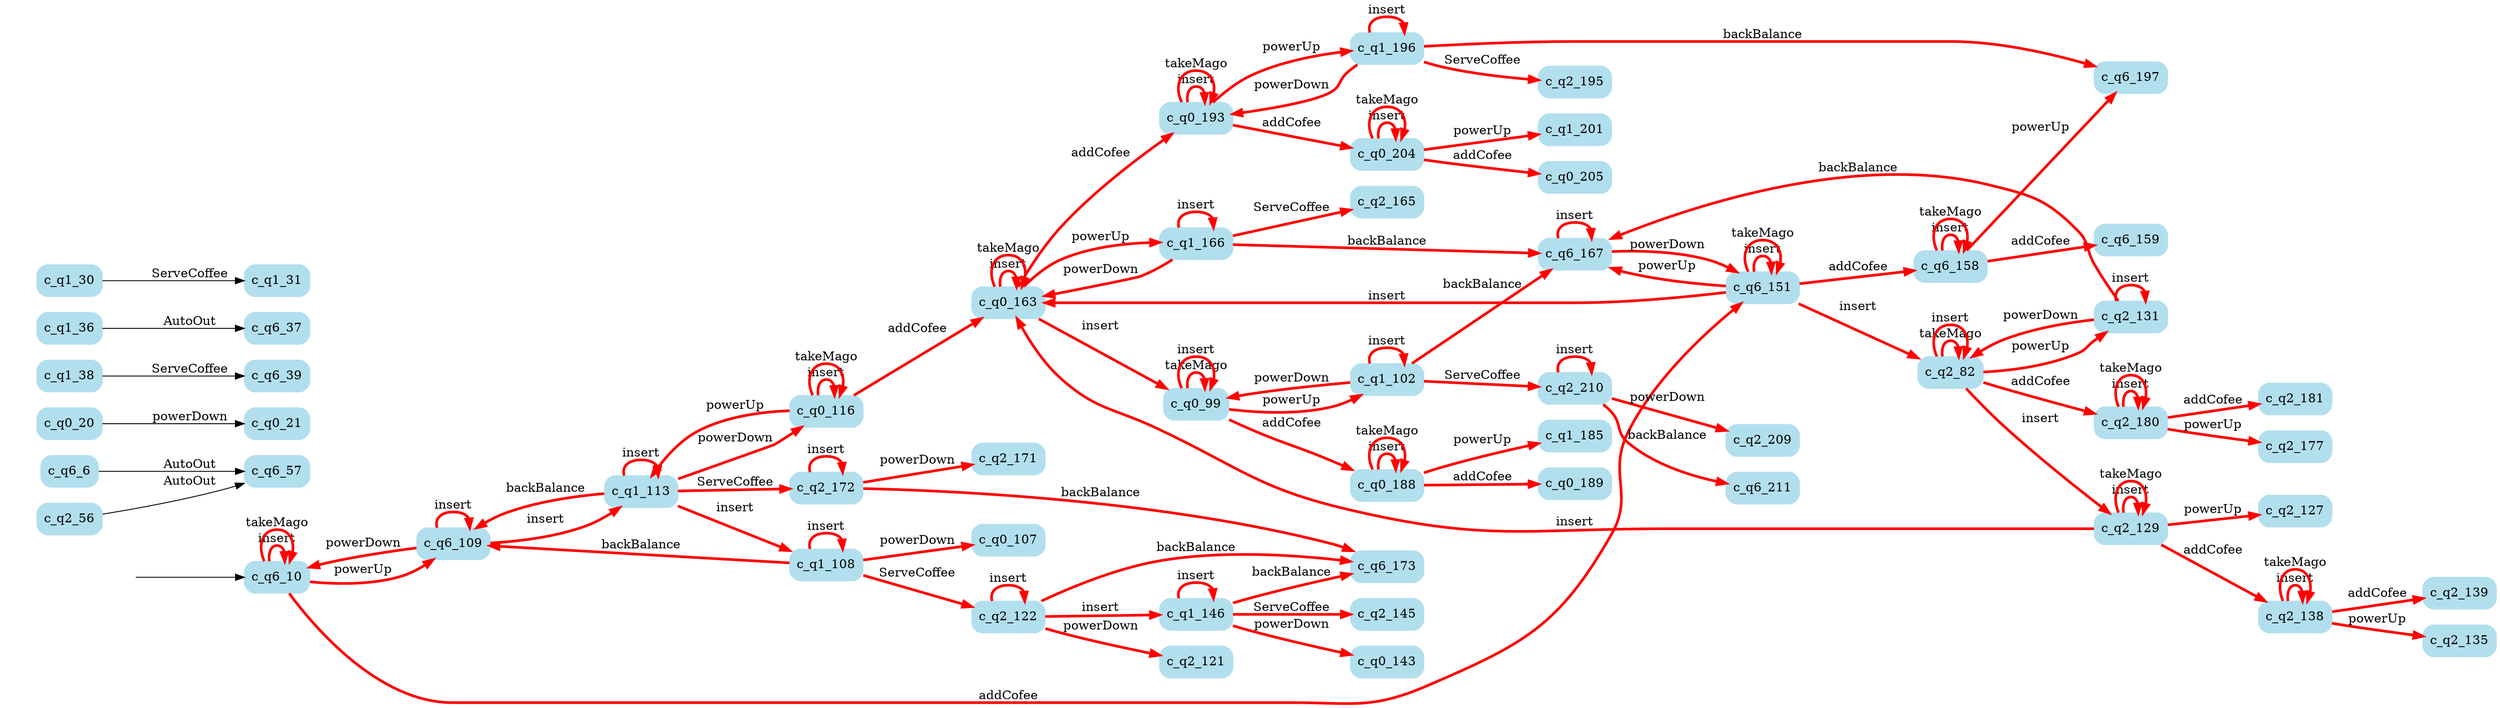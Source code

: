 digraph G {

	rankdir = LR;

	start_c_q6_10[style=invisible];

	node[shape=box, style="rounded, filled", color=lightblue2];

	c_q2_131[label="c_q2_131"];
	c_q2_181[label="c_q2_181"];
	c_q1_185[label="c_q1_185"];
	c_q6_6[label="c_q6_6"];
	c_q2_145[label="c_q2_145"];
	c_q2_127[label="c_q2_127"];
	c_q6_211[label="c_q6_211"];
	c_q1_196[label="c_q1_196"];
	c_q2_139[label="c_q2_139"];
	c_q1_146[label="c_q1_146"];
	c_q0_20[label="c_q0_20"];
	c_q6_197[label="c_q6_197"];
	c_q2_165[label="c_q2_165"];
	c_q2_56[label="c_q2_56"];
	c_q0_107[label="c_q0_107"];
	c_q6_39[label="c_q6_39"];
	c_q0_116[label="c_q0_116"];
	c_q0_189[label="c_q0_189"];
	c_q6_57[label="c_q6_57"];
	c_q1_36[label="c_q1_36"];
	c_q2_129[label="c_q2_129"];
	c_q1_108[label="c_q1_108"];
	c_q0_188[label="c_q0_188"];
	c_q6_109[label="c_q6_109"];
	c_q2_138[label="c_q2_138"];
	c_q2_195[label="c_q2_195"];
	c_q1_201[label="c_q1_201"];
	c_q2_209[label="c_q2_209"];
	c_q6_37[label="c_q6_37"];
	c_q2_121[label="c_q2_121"];
	c_q6_159[label="c_q6_159"];
	c_q0_99[label="c_q0_99"];
	c_q6_167[label="c_q6_167"];
	c_q2_171[label="c_q2_171"];
	c_q0_163[label="c_q0_163"];
	c_q6_10[label="c_q6_10"];
	c_q2_177[label="c_q2_177"];
	c_q0_21[label="c_q0_21"];
	c_q1_166[label="c_q1_166"];
	c_q1_102[label="c_q1_102"];
	c_q2_210[label="c_q2_210"];
	c_q2_135[label="c_q2_135"];
	c_q0_205[label="c_q0_205"];
	c_q2_122[label="c_q2_122"];
	c_q1_113[label="c_q1_113"];
	c_q1_38[label="c_q1_38"];
	c_q2_82[label="c_q2_82"];
	c_q6_173[label="c_q6_173"];
	c_q6_151[label="c_q6_151"];
	c_q2_172[label="c_q2_172"];
	c_q1_30[label="c_q1_30"];
	c_q0_204[label="c_q0_204"];
	c_q1_31[label="c_q1_31"];
	c_q2_180[label="c_q2_180"];
	c_q6_158[label="c_q6_158"];
	c_q0_143[label="c_q0_143"];
	c_q0_193[label="c_q0_193"];

	start_c_q6_10 -> c_q6_10;
	c_q6_10 -> c_q6_10[label="insert", penwidth=3, color=red];
	c_q6_10 -> c_q6_109[label="powerUp", penwidth=3, color=red];
	c_q6_109 -> c_q6_10[label="powerDown", penwidth=3, color=red];
	c_q6_6 -> c_q6_57[label="AutoOut"];
	c_q6_10 -> c_q6_10[label="takeMago", penwidth=3, color=red];
	c_q6_10 -> c_q6_151[label="addCofee", penwidth=3, color=red];
	c_q6_151 -> c_q0_163[label="insert", penwidth=3, color=red];
	c_q6_109 -> c_q1_113[label="insert", penwidth=3, color=red];
	c_q6_151 -> c_q2_82[label="insert", penwidth=3, color=red];
	c_q0_163 -> c_q0_99[label="insert", penwidth=3, color=red];
	c_q0_20 -> c_q0_21[label="powerDown"];
	c_q0_99 -> c_q0_99[label="takeMago", penwidth=3, color=red];
	c_q0_163 -> c_q0_193[label="addCofee", penwidth=3, color=red];
	c_q0_99 -> c_q1_102[label="powerUp", penwidth=3, color=red];
	c_q1_113 -> c_q1_108[label="insert", penwidth=3, color=red];
	c_q1_30 -> c_q1_31[label="ServeCoffee"];
	c_q1_113 -> c_q0_116[label="powerDown", penwidth=3, color=red];
	c_q1_108 -> c_q2_122[label="ServeCoffee", penwidth=3, color=red];
	c_q1_36 -> c_q6_37[label="AutoOut"];
	c_q1_38 -> c_q6_39[label="ServeCoffee"];
	c_q1_113 -> c_q6_109[label="backBalance", penwidth=3, color=red];
	c_q2_82 -> c_q2_129[label="insert", penwidth=3, color=red];
	c_q2_82 -> c_q2_131[label="powerUp", penwidth=3, color=red];
	c_q2_131 -> c_q2_82[label="powerDown", penwidth=3, color=red];
	c_q2_82 -> c_q2_82[label="takeMago", penwidth=3, color=red];
	c_q2_129 -> c_q2_138[label="addCofee", penwidth=3, color=red];
	c_q2_129 -> c_q0_163[label="insert", penwidth=3, color=red];
	c_q2_122 -> c_q1_146[label="insert", penwidth=3, color=red];
	c_q2_56 -> c_q6_57[label="AutoOut"];
	c_q2_131 -> c_q6_167[label="backBalance", penwidth=3, color=red];
	c_q6_109 -> c_q6_109[label="insert", penwidth=3, color=red];
	c_q6_151 -> c_q6_151[label="insert", penwidth=3, color=red];
	c_q6_151 -> c_q6_167[label="powerUp", penwidth=3, color=red];
	c_q6_151 -> c_q6_151[label="takeMago", penwidth=3, color=red];
	c_q6_151 -> c_q6_158[label="addCofee", penwidth=3, color=red];
	c_q0_163 -> c_q0_163[label="insert", penwidth=3, color=red];
	c_q0_163 -> c_q1_166[label="powerUp", penwidth=3, color=red];
	c_q0_163 -> c_q0_163[label="takeMago", penwidth=3, color=red];
	c_q1_113 -> c_q1_113[label="insert", penwidth=3, color=red];
	c_q1_113 -> c_q2_172[label="ServeCoffee", penwidth=3, color=red];
	c_q2_82 -> c_q2_82[label="insert", penwidth=3, color=red];
	c_q2_82 -> c_q2_180[label="addCofee", penwidth=3, color=red];
	c_q0_99 -> c_q0_99[label="insert", penwidth=3, color=red];
	c_q0_99 -> c_q0_188[label="addCofee", penwidth=3, color=red];
	c_q0_193 -> c_q0_193[label="insert", penwidth=3, color=red];
	c_q0_193 -> c_q1_196[label="powerUp", penwidth=3, color=red];
	c_q0_193 -> c_q0_193[label="takeMago", penwidth=3, color=red];
	c_q0_193 -> c_q0_204[label="addCofee", penwidth=3, color=red];
	c_q1_102 -> c_q1_102[label="insert", penwidth=3, color=red];
	c_q1_102 -> c_q0_99[label="powerDown", penwidth=3, color=red];
	c_q1_102 -> c_q2_210[label="ServeCoffee", penwidth=3, color=red];
	c_q1_102 -> c_q6_167[label="backBalance", penwidth=3, color=red];
	c_q1_108 -> c_q1_108[label="insert", penwidth=3, color=red];
	c_q1_108 -> c_q0_107[label="powerDown", penwidth=3, color=red];
	c_q1_108 -> c_q6_109[label="backBalance", penwidth=3, color=red];
	c_q0_116 -> c_q0_116[label="insert", penwidth=3, color=red];
	c_q0_116 -> c_q1_113[label="powerUp", penwidth=3, color=red];
	c_q0_116 -> c_q0_116[label="takeMago", penwidth=3, color=red];
	c_q0_116 -> c_q0_163[label="addCofee", penwidth=3, color=red];
	c_q2_122 -> c_q2_122[label="insert", penwidth=3, color=red];
	c_q2_122 -> c_q2_121[label="powerDown", penwidth=3, color=red];
	c_q2_122 -> c_q6_173[label="backBalance", penwidth=3, color=red];
	c_q2_129 -> c_q2_129[label="insert", penwidth=3, color=red];
	c_q2_129 -> c_q2_127[label="powerUp", penwidth=3, color=red];
	c_q2_129 -> c_q2_129[label="takeMago", penwidth=3, color=red];
	c_q2_131 -> c_q2_131[label="insert", penwidth=3, color=red];
	c_q2_138 -> c_q2_138[label="insert", penwidth=3, color=red];
	c_q2_138 -> c_q2_135[label="powerUp", penwidth=3, color=red];
	c_q2_138 -> c_q2_138[label="takeMago", penwidth=3, color=red];
	c_q2_138 -> c_q2_139[label="addCofee", penwidth=3, color=red];
	c_q1_146 -> c_q1_146[label="insert", penwidth=3, color=red];
	c_q1_146 -> c_q0_143[label="powerDown", penwidth=3, color=red];
	c_q1_146 -> c_q2_145[label="ServeCoffee", penwidth=3, color=red];
	c_q1_146 -> c_q6_173[label="backBalance", penwidth=3, color=red];
	c_q6_167 -> c_q6_167[label="insert", penwidth=3, color=red];
	c_q6_167 -> c_q6_151[label="powerDown", penwidth=3, color=red];
	c_q6_158 -> c_q6_158[label="insert", penwidth=3, color=red];
	c_q6_158 -> c_q6_197[label="powerUp", penwidth=3, color=red];
	c_q6_158 -> c_q6_158[label="takeMago", penwidth=3, color=red];
	c_q6_158 -> c_q6_159[label="addCofee", penwidth=3, color=red];
	c_q1_166 -> c_q1_166[label="insert", penwidth=3, color=red];
	c_q1_166 -> c_q0_163[label="powerDown", penwidth=3, color=red];
	c_q1_166 -> c_q2_165[label="ServeCoffee", penwidth=3, color=red];
	c_q1_166 -> c_q6_167[label="backBalance", penwidth=3, color=red];
	c_q2_172 -> c_q2_172[label="insert", penwidth=3, color=red];
	c_q2_172 -> c_q2_171[label="powerDown", penwidth=3, color=red];
	c_q2_172 -> c_q6_173[label="backBalance", penwidth=3, color=red];
	c_q2_180 -> c_q2_180[label="insert", penwidth=3, color=red];
	c_q2_180 -> c_q2_177[label="powerUp", penwidth=3, color=red];
	c_q2_180 -> c_q2_180[label="takeMago", penwidth=3, color=red];
	c_q2_180 -> c_q2_181[label="addCofee", penwidth=3, color=red];
	c_q0_188 -> c_q0_188[label="insert", penwidth=3, color=red];
	c_q0_188 -> c_q1_185[label="powerUp", penwidth=3, color=red];
	c_q0_188 -> c_q0_188[label="takeMago", penwidth=3, color=red];
	c_q0_188 -> c_q0_189[label="addCofee", penwidth=3, color=red];
	c_q1_196 -> c_q1_196[label="insert", penwidth=3, color=red];
	c_q1_196 -> c_q0_193[label="powerDown", penwidth=3, color=red];
	c_q1_196 -> c_q2_195[label="ServeCoffee", penwidth=3, color=red];
	c_q1_196 -> c_q6_197[label="backBalance", penwidth=3, color=red];
	c_q0_204 -> c_q0_204[label="insert", penwidth=3, color=red];
	c_q0_204 -> c_q1_201[label="powerUp", penwidth=3, color=red];
	c_q0_204 -> c_q0_204[label="takeMago", penwidth=3, color=red];
	c_q0_204 -> c_q0_205[label="addCofee", penwidth=3, color=red];
	c_q2_210 -> c_q2_210[label="insert", penwidth=3, color=red];
	c_q2_210 -> c_q2_209[label="powerDown", penwidth=3, color=red];
	c_q2_210 -> c_q6_211[label="backBalance", penwidth=3, color=red];

}